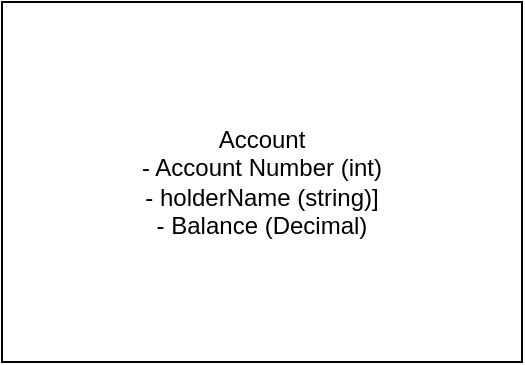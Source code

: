 <mxfile>
    <diagram id="6uikXE4r5WJ7RDyQ6Mxm" name="Page-1">
        <mxGraphModel dx="2058" dy="1641" grid="1" gridSize="10" guides="1" tooltips="1" connect="1" arrows="1" fold="1" page="1" pageScale="1" pageWidth="850" pageHeight="1100" math="0" shadow="0">
            <root>
                <mxCell id="0"/>
                <mxCell id="1" parent="0"/>
                <mxCell id="2" value="Account&lt;br&gt;- Account Number (int)&lt;br&gt;- holderName (string)]&lt;br&gt;- Balance (Decimal)" style="rounded=0;whiteSpace=wrap;html=1;" vertex="1" parent="1">
                    <mxGeometry x="-100" y="-520" width="260" height="180" as="geometry"/>
                </mxCell>
            </root>
        </mxGraphModel>
    </diagram>
</mxfile>